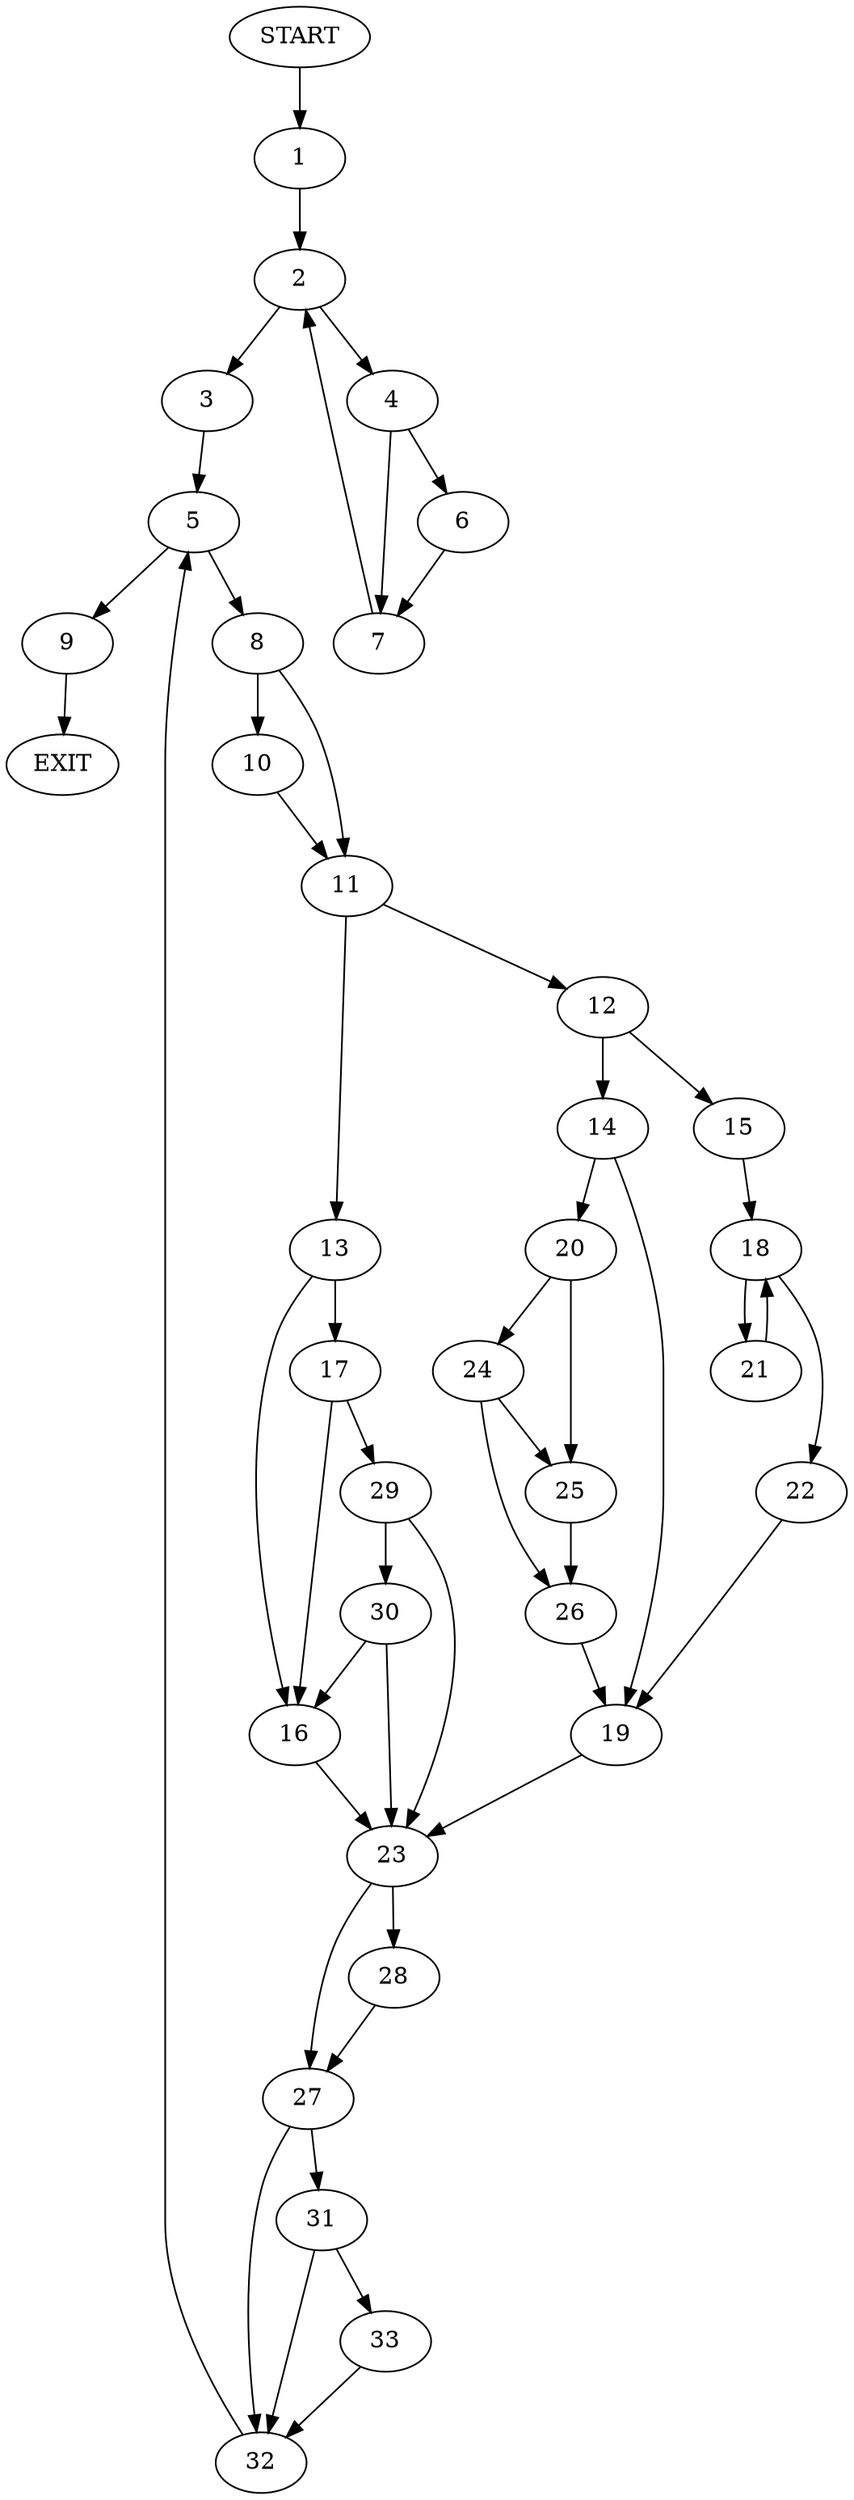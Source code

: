 digraph {
0 [label="START"]
34 [label="EXIT"]
0 -> 1
1 -> 2
2 -> 3
2 -> 4
3 -> 5
4 -> 6
4 -> 7
6 -> 7
7 -> 2
5 -> 8
5 -> 9
8 -> 10
8 -> 11
9 -> 34
10 -> 11
11 -> 12
11 -> 13
12 -> 14
12 -> 15
13 -> 16
13 -> 17
15 -> 18
14 -> 19
14 -> 20
18 -> 21
18 -> 22
21 -> 18
22 -> 19
19 -> 23
20 -> 24
20 -> 25
25 -> 26
24 -> 26
24 -> 25
26 -> 19
23 -> 27
23 -> 28
16 -> 23
17 -> 16
17 -> 29
29 -> 23
29 -> 30
30 -> 16
30 -> 23
28 -> 27
27 -> 31
27 -> 32
31 -> 33
31 -> 32
32 -> 5
33 -> 32
}
